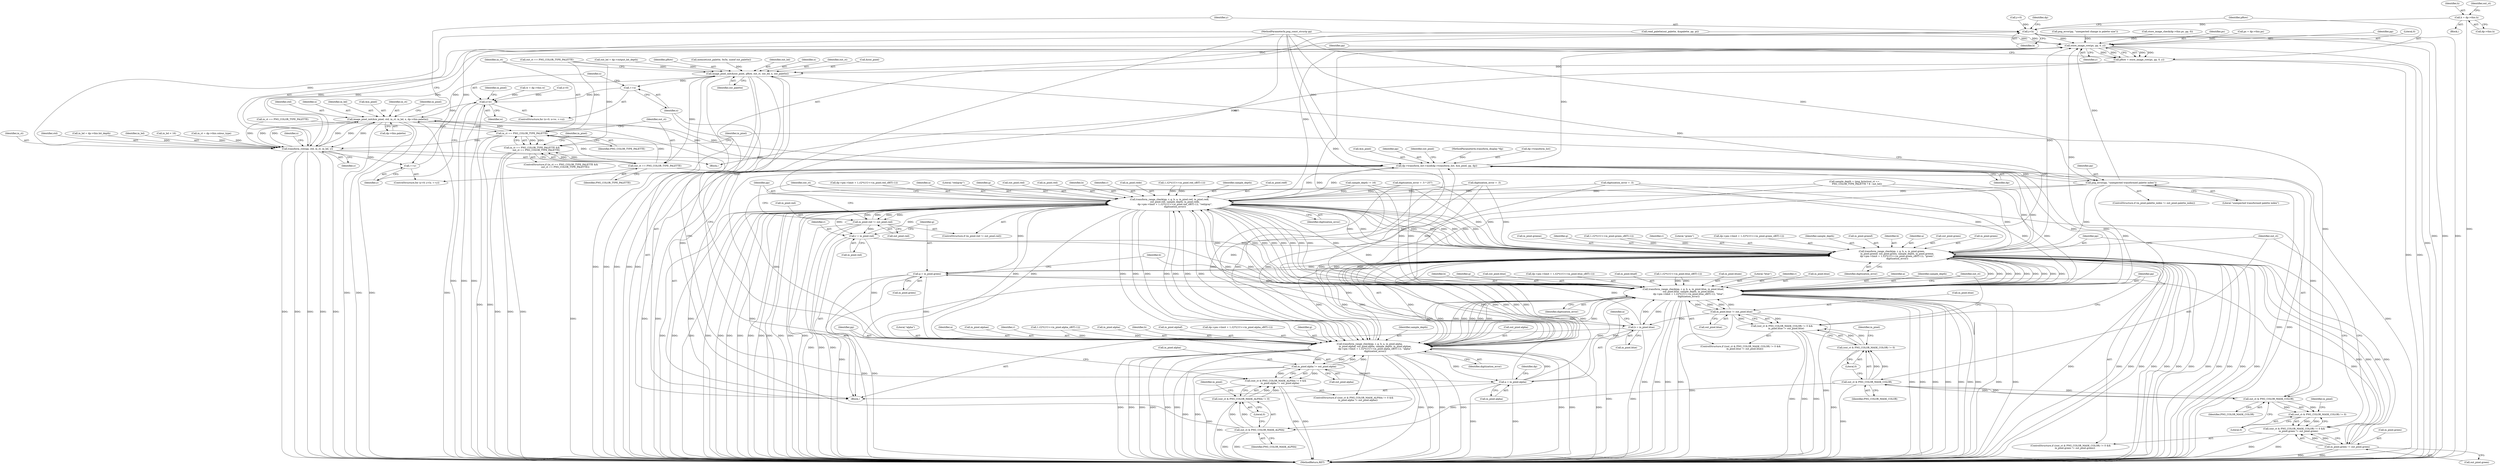 digraph "0_Android_9d4853418ab2f754c2b63e091c29c5529b8b86ca_148@pointer" {
"1000154" [label="(Call,h = dp->this.h)"];
"1000320" [label="(Call,y<h)"];
"1000329" [label="(Call,store_image_row(ps, pp, 0, y))"];
"1000327" [label="(Call,pRow = store_image_row(ps, pp, 0, y))"];
"1000423" [label="(Call,image_pixel_init(&out_pixel, pRow, out_ct, out_bd, x, out_palette))"];
"1000349" [label="(Call,++x)"];
"1000346" [label="(Call,x<w)"];
"1000358" [label="(Call,image_pixel_init(&in_pixel, std, in_ct, in_bd, x, dp->this.palette))"];
"1000336" [label="(Call,transform_row(pp, std, in_ct, in_bd, y))"];
"1000323" [label="(Call,++y)"];
"1000415" [label="(Call,dp->transform_list->mod(dp->transform_list, &in_pixel, pp, dp))"];
"1000448" [label="(Call,png_error(pp, \"unexpected transformed palette index\"))"];
"1000459" [label="(Call,transform_range_check(pp, r, g, b, a, in_pixel.red, in_pixel.redf,\n               out_pixel.red, sample_depth, in_pixel.rede,\n               dp->pm->limit + 1./(2*((1U<<in_pixel.red_sBIT)-1)), \"red/gray\",\n               digitization_error))"];
"1000395" [label="(Call,r = in_pixel.red)"];
"1000511" [label="(Call,transform_range_check(pp, r, g, b, a, in_pixel.green,\n               in_pixel.greenf, out_pixel.green, sample_depth, in_pixel.greene,\n               dp->pm->limit + 1./(2*((1U<<in_pixel.green_sBIT)-1)), \"green\",\n               digitization_error))"];
"1000400" [label="(Call,g = in_pixel.green)"];
"1000563" [label="(Call,transform_range_check(pp, r, g, b, a, in_pixel.blue, in_pixel.bluef,\n               out_pixel.blue, sample_depth, in_pixel.bluee,\n               dp->pm->limit + 1./(2*((1U<<in_pixel.blue_sBIT)-1)), \"blue\",\n               digitization_error))"];
"1000405" [label="(Call,b = in_pixel.blue)"];
"1000615" [label="(Call,transform_range_check(pp, r, g, b, a, in_pixel.alpha,\n               in_pixel.alphaf, out_pixel.alpha, sample_depth, in_pixel.alphae,\n               dp->pm->limit + 1./(2*((1U<<in_pixel.alpha_sBIT)-1)), \"alpha\",\n               digitization_error))"];
"1000410" [label="(Call,a = in_pixel.alpha)"];
"1000608" [label="(Call,in_pixel.alpha != out_pixel.alpha)"];
"1000602" [label="(Call,(out_ct & PNG_COLOR_MASK_ALPHA) != 0 &&\n            in_pixel.alpha != out_pixel.alpha)"];
"1000556" [label="(Call,in_pixel.blue != out_pixel.blue)"];
"1000550" [label="(Call,(out_ct & PNG_COLOR_MASK_COLOR) != 0 &&\n            in_pixel.blue != out_pixel.blue)"];
"1000504" [label="(Call,in_pixel.green != out_pixel.green)"];
"1000498" [label="(Call,(out_ct & PNG_COLOR_MASK_COLOR) != 0 &&\n            in_pixel.green != out_pixel.green)"];
"1000452" [label="(Call,in_pixel.red != out_pixel.red)"];
"1000433" [label="(Call,in_ct == PNG_COLOR_TYPE_PALETTE)"];
"1000432" [label="(Call,in_ct == PNG_COLOR_TYPE_PALETTE &&\n            out_ct == PNG_COLOR_TYPE_PALETTE)"];
"1000436" [label="(Call,out_ct == PNG_COLOR_TYPE_PALETTE)"];
"1000500" [label="(Call,out_ct & PNG_COLOR_MASK_COLOR)"];
"1000499" [label="(Call,(out_ct & PNG_COLOR_MASK_COLOR) != 0)"];
"1000552" [label="(Call,out_ct & PNG_COLOR_MASK_COLOR)"];
"1000551" [label="(Call,(out_ct & PNG_COLOR_MASK_COLOR) != 0)"];
"1000604" [label="(Call,out_ct & PNG_COLOR_MASK_ALPHA)"];
"1000603" [label="(Call,(out_ct & PNG_COLOR_MASK_ALPHA) != 0)"];
"1000449" [label="(Identifier,pp)"];
"1000508" [label="(Call,out_pixel.green)"];
"1000506" [label="(Identifier,in_pixel)"];
"1000350" [label="(Identifier,x)"];
"1000416" [label="(Call,dp->transform_list)"];
"1000454" [label="(Identifier,in_pixel)"];
"1000407" [label="(Call,in_pixel.blue)"];
"1000362" [label="(Identifier,in_ct)"];
"1000603" [label="(Call,(out_ct & PNG_COLOR_MASK_ALPHA) != 0)"];
"1000419" [label="(Call,&in_pixel)"];
"1000120" [label="(Block,)"];
"1000552" [label="(Call,out_ct & PNG_COLOR_MASK_COLOR)"];
"1000431" [label="(ControlStructure,if (in_ct == PNG_COLOR_TYPE_PALETTE &&\n            out_ct == PNG_COLOR_TYPE_PALETTE))"];
"1000427" [label="(Identifier,out_ct)"];
"1000527" [label="(Call,in_pixel.greene)"];
"1000514" [label="(Identifier,g)"];
"1000620" [label="(Identifier,a)"];
"1000372" [label="(Identifier,in_pixel)"];
"1000415" [label="(Call,dp->transform_list->mod(dp->transform_list, &in_pixel, pp, dp))"];
"1000631" [label="(Call,in_pixel.alphae)"];
"1000511" [label="(Call,transform_range_check(pp, r, g, b, a, in_pixel.green,\n               in_pixel.greenf, out_pixel.green, sample_depth, in_pixel.greene,\n               dp->pm->limit + 1./(2*((1U<<in_pixel.green_sBIT)-1)), \"green\",\n               digitization_error))"];
"1000612" [label="(Call,out_pixel.alpha)"];
"1000347" [label="(Identifier,x)"];
"1000567" [label="(Identifier,b)"];
"1000500" [label="(Call,out_ct & PNG_COLOR_MASK_COLOR)"];
"1000361" [label="(Identifier,std)"];
"1000421" [label="(Identifier,pp)"];
"1000279" [label="(Call,in_ct == PNG_COLOR_TYPE_PALETTE)"];
"1000453" [label="(Call,in_pixel.red)"];
"1000336" [label="(Call,transform_row(pp, std, in_ct, in_bd, y))"];
"1000495" [label="(Literal,\"red/gray\")"];
"1000294" [label="(Call,sample_depth != 16)"];
"1000351" [label="(Block,)"];
"1000424" [label="(Call,&out_pixel)"];
"1000343" [label="(Call,x=0)"];
"1000462" [label="(Identifier,g)"];
"1000402" [label="(Call,in_pixel.green)"];
"1000498" [label="(Call,(out_ct & PNG_COLOR_MASK_COLOR) != 0 &&\n            in_pixel.green != out_pixel.green)"];
"1000604" [label="(Call,out_ct & PNG_COLOR_MASK_ALPHA)"];
"1000325" [label="(Block,)"];
"1000556" [label="(Call,in_pixel.blue != out_pixel.blue)"];
"1000122" [label="(Call,ps = dp->this.ps)"];
"1000410" [label="(Call,a = in_pixel.alpha)"];
"1000331" [label="(Identifier,pp)"];
"1000155" [label="(Identifier,h)"];
"1000333" [label="(Identifier,y)"];
"1000536" [label="(Call,1./(2*((1U<<in_pixel.green_sBIT)-1)))"];
"1000617" [label="(Identifier,r)"];
"1000412" [label="(Call,in_pixel.alpha)"];
"1000548" [label="(Identifier,digitization_error)"];
"1000640" [label="(Call,1./(2*((1U<<in_pixel.alpha_sBIT)-1)))"];
"1000662" [label="(MethodReturn,RET)"];
"1000360" [label="(Identifier,in_pixel)"];
"1000364" [label="(Identifier,x)"];
"1000430" [label="(Identifier,out_palette)"];
"1000566" [label="(Identifier,g)"];
"1000471" [label="(Call,out_pixel.red)"];
"1000621" [label="(Call,in_pixel.alpha)"];
"1000555" [label="(Literal,0)"];
"1000465" [label="(Call,in_pixel.red)"];
"1000323" [label="(Call,++y)"];
"1000463" [label="(Identifier,b)"];
"1000560" [label="(Call,out_pixel.blue)"];
"1000340" [label="(Identifier,in_bd)"];
"1000317" [label="(Call,y=0)"];
"1000461" [label="(Identifier,r)"];
"1000575" [label="(Call,out_pixel.blue)"];
"1000582" [label="(Call,dp->pm->limit + 1./(2*((1U<<in_pixel.blue_sBIT)-1)))"];
"1000572" [label="(Call,in_pixel.bluef)"];
"1000619" [label="(Identifier,b)"];
"1000624" [label="(Call,in_pixel.alphaf)"];
"1000156" [label="(Call,dp->this.h)"];
"1000609" [label="(Call,in_pixel.alpha)"];
"1000434" [label="(Identifier,in_ct)"];
"1000553" [label="(Identifier,out_ct)"];
"1000337" [label="(Identifier,pp)"];
"1000332" [label="(Literal,0)"];
"1000423" [label="(Call,image_pixel_init(&out_pixel, pRow, out_ct, out_bd, x, out_palette))"];
"1000550" [label="(Call,(out_ct & PNG_COLOR_MASK_COLOR) != 0 &&\n            in_pixel.blue != out_pixel.blue)"];
"1000513" [label="(Identifier,r)"];
"1000432" [label="(Call,in_ct == PNG_COLOR_TYPE_PALETTE &&\n            out_ct == PNG_COLOR_TYPE_PALETTE)"];
"1000588" [label="(Call,1./(2*((1U<<in_pixel.blue_sBIT)-1)))"];
"1000324" [label="(Identifier,y)"];
"1000168" [label="(Call,out_bd = dp->output_bit_depth)"];
"1000501" [label="(Identifier,out_ct)"];
"1000452" [label="(Call,in_pixel.red != out_pixel.red)"];
"1000579" [label="(Call,in_pixel.bluee)"];
"1000502" [label="(Identifier,PNG_COLOR_MASK_COLOR)"];
"1000557" [label="(Call,in_pixel.blue)"];
"1000460" [label="(Identifier,pp)"];
"1000547" [label="(Literal,\"green\")"];
"1000154" [label="(Call,h = dp->this.h)"];
"1000365" [label="(Call,dp->this.palette)"];
"1000425" [label="(Identifier,out_pixel)"];
"1000475" [label="(Call,in_pixel.rede)"];
"1000263" [label="(Call,png_error(pp, \"unexpected change in palette size\"))"];
"1000406" [label="(Identifier,b)"];
"1000499" [label="(Call,(out_ct & PNG_COLOR_MASK_COLOR) != 0)"];
"1000307" [label="(Call,digitization_error = .5)"];
"1000599" [label="(Literal,\"blue\")"];
"1000342" [label="(ControlStructure,for (x=0; x<w; ++x))"];
"1000401" [label="(Identifier,g)"];
"1000610" [label="(Identifier,in_pixel)"];
"1000657" [label="(Identifier,dp)"];
"1000426" [label="(Identifier,pRow)"];
"1000405" [label="(Call,b = in_pixel.blue)"];
"1000530" [label="(Call,dp->pm->limit + 1./(2*((1U<<in_pixel.green_sBIT)-1)))"];
"1000282" [label="(Call,in_bd < 16)"];
"1000526" [label="(Identifier,sample_depth)"];
"1000484" [label="(Call,1./(2*((1U<<in_pixel.red_sBIT)-1)))"];
"1000607" [label="(Literal,0)"];
"1000130" [label="(Call,in_ct = dp->this.colour_type)"];
"1000497" [label="(ControlStructure,if ((out_ct & PNG_COLOR_MASK_COLOR) != 0 &&\n            in_pixel.green != out_pixel.green))"];
"1000346" [label="(Call,x<w)"];
"1000551" [label="(Call,(out_ct & PNG_COLOR_MASK_COLOR) != 0)"];
"1000474" [label="(Identifier,sample_depth)"];
"1000615" [label="(Call,transform_range_check(pp, r, g, b, a, in_pixel.alpha,\n               in_pixel.alphaf, out_pixel.alpha, sample_depth, in_pixel.alphae,\n               dp->pm->limit + 1./(2*((1U<<in_pixel.alpha_sBIT)-1)), \"alpha\",\n               digitization_error))"];
"1000554" [label="(Identifier,PNG_COLOR_MASK_COLOR)"];
"1000411" [label="(Identifier,a)"];
"1000468" [label="(Call,in_pixel.redf)"];
"1000564" [label="(Identifier,pp)"];
"1000436" [label="(Call,out_ct == PNG_COLOR_TYPE_PALETTE)"];
"1000433" [label="(Call,in_ct == PNG_COLOR_TYPE_PALETTE)"];
"1000602" [label="(Call,(out_ct & PNG_COLOR_MASK_ALPHA) != 0 &&\n            in_pixel.alpha != out_pixel.alpha)"];
"1000438" [label="(Identifier,PNG_COLOR_TYPE_PALETTE)"];
"1000229" [label="(Call,store_image_check(dp->this.ps, pp, 0))"];
"1000349" [label="(Call,++x)"];
"1000344" [label="(Identifier,x)"];
"1000328" [label="(Identifier,pRow)"];
"1000400" [label="(Call,g = in_pixel.green)"];
"1000339" [label="(Identifier,in_ct)"];
"1000451" [label="(ControlStructure,if (in_pixel.red != out_pixel.red))"];
"1000238" [label="(Call,out_ct == PNG_COLOR_TYPE_PALETTE)"];
"1000272" [label="(Call,memset(out_palette, 0x5e, sizeof out_palette))"];
"1000600" [label="(Identifier,digitization_error)"];
"1000634" [label="(Call,dp->pm->limit + 1./(2*((1U<<in_pixel.alpha_sBIT)-1)))"];
"1000163" [label="(Identifier,out_ct)"];
"1000520" [label="(Call,in_pixel.greenf)"];
"1000330" [label="(Identifier,ps)"];
"1000456" [label="(Call,out_pixel.red)"];
"1000327" [label="(Call,pRow = store_image_row(ps, pp, 0, y))"];
"1000338" [label="(Identifier,std)"];
"1000341" [label="(Identifier,y)"];
"1000395" [label="(Call,r = in_pixel.red)"];
"1000605" [label="(Identifier,out_ct)"];
"1000322" [label="(Identifier,h)"];
"1000565" [label="(Identifier,r)"];
"1000117" [label="(MethodParameterIn,transform_display *dp)"];
"1000321" [label="(Identifier,y)"];
"1000249" [label="(Call,read_palette(out_palette, &npalette, pp, pi))"];
"1000601" [label="(ControlStructure,if ((out_ct & PNG_COLOR_MASK_ALPHA) != 0 &&\n            in_pixel.alpha != out_pixel.alpha))"];
"1000515" [label="(Identifier,b)"];
"1000618" [label="(Identifier,g)"];
"1000630" [label="(Identifier,sample_depth)"];
"1000118" [label="(MethodParameterIn,png_const_structp pp)"];
"1000450" [label="(Literal,\"unexpected transformed palette index\")"];
"1000266" [label="(Call,digitization_error = .5)"];
"1000512" [label="(Identifier,pp)"];
"1000516" [label="(Identifier,a)"];
"1000627" [label="(Call,out_pixel.alpha)"];
"1000437" [label="(Identifier,out_ct)"];
"1000652" [label="(Identifier,digitization_error)"];
"1000503" [label="(Literal,0)"];
"1000558" [label="(Identifier,in_pixel)"];
"1000523" [label="(Call,out_pixel.green)"];
"1000549" [label="(ControlStructure,if ((out_ct & PNG_COLOR_MASK_COLOR) != 0 &&\n            in_pixel.blue != out_pixel.blue))"];
"1000616" [label="(Identifier,pp)"];
"1000606" [label="(Identifier,PNG_COLOR_MASK_ALPHA)"];
"1000478" [label="(Call,dp->pm->limit + 1./(2*((1U<<in_pixel.red_sBIT)-1)))"];
"1000569" [label="(Call,in_pixel.blue)"];
"1000428" [label="(Identifier,out_bd)"];
"1000517" [label="(Call,in_pixel.green)"];
"1000440" [label="(ControlStructure,if (in_pixel.palette_index != out_pixel.palette_index))"];
"1000568" [label="(Identifier,a)"];
"1000417" [label="(Identifier,dp)"];
"1000174" [label="(Call,sample_depth = (png_byte)(out_ct ==\n       PNG_COLOR_TYPE_PALETTE ? 8 : out_bd))"];
"1000651" [label="(Literal,\"alpha\")"];
"1000504" [label="(Call,in_pixel.green != out_pixel.green)"];
"1000311" [label="(Call,digitization_error = .5 * 257)"];
"1000363" [label="(Identifier,in_bd)"];
"1000608" [label="(Call,in_pixel.alpha != out_pixel.alpha)"];
"1000448" [label="(Call,png_error(pp, \"unexpected transformed palette index\"))"];
"1000578" [label="(Identifier,sample_depth)"];
"1000496" [label="(Identifier,digitization_error)"];
"1000464" [label="(Identifier,a)"];
"1000397" [label="(Call,in_pixel.red)"];
"1000138" [label="(Call,in_bd = dp->this.bit_depth)"];
"1000435" [label="(Identifier,PNG_COLOR_TYPE_PALETTE)"];
"1000429" [label="(Identifier,x)"];
"1000396" [label="(Identifier,r)"];
"1000563" [label="(Call,transform_range_check(pp, r, g, b, a, in_pixel.blue, in_pixel.bluef,\n               out_pixel.blue, sample_depth, in_pixel.bluee,\n               dp->pm->limit + 1./(2*((1U<<in_pixel.blue_sBIT)-1)), \"blue\",\n               digitization_error))"];
"1000505" [label="(Call,in_pixel.green)"];
"1000348" [label="(Identifier,w)"];
"1000443" [label="(Identifier,in_pixel)"];
"1000329" [label="(Call,store_image_row(ps, pp, 0, y))"];
"1000146" [label="(Call,w = dp->this.w)"];
"1000320" [label="(Call,y<h)"];
"1000422" [label="(Identifier,dp)"];
"1000358" [label="(Call,image_pixel_init(&in_pixel, std, in_ct, in_bd, x, dp->this.palette))"];
"1000316" [label="(ControlStructure,for (y=0; y<h; ++y))"];
"1000359" [label="(Call,&in_pixel)"];
"1000459" [label="(Call,transform_range_check(pp, r, g, b, a, in_pixel.red, in_pixel.redf,\n               out_pixel.red, sample_depth, in_pixel.rede,\n               dp->pm->limit + 1./(2*((1U<<in_pixel.red_sBIT)-1)), \"red/gray\",\n               digitization_error))"];
"1000154" -> "1000120"  [label="AST: "];
"1000154" -> "1000156"  [label="CFG: "];
"1000155" -> "1000154"  [label="AST: "];
"1000156" -> "1000154"  [label="AST: "];
"1000163" -> "1000154"  [label="CFG: "];
"1000154" -> "1000662"  [label="DDG: "];
"1000154" -> "1000320"  [label="DDG: "];
"1000320" -> "1000316"  [label="AST: "];
"1000320" -> "1000322"  [label="CFG: "];
"1000321" -> "1000320"  [label="AST: "];
"1000322" -> "1000320"  [label="AST: "];
"1000328" -> "1000320"  [label="CFG: "];
"1000657" -> "1000320"  [label="CFG: "];
"1000320" -> "1000662"  [label="DDG: "];
"1000320" -> "1000662"  [label="DDG: "];
"1000320" -> "1000662"  [label="DDG: "];
"1000317" -> "1000320"  [label="DDG: "];
"1000323" -> "1000320"  [label="DDG: "];
"1000320" -> "1000329"  [label="DDG: "];
"1000329" -> "1000327"  [label="AST: "];
"1000329" -> "1000333"  [label="CFG: "];
"1000330" -> "1000329"  [label="AST: "];
"1000331" -> "1000329"  [label="AST: "];
"1000332" -> "1000329"  [label="AST: "];
"1000333" -> "1000329"  [label="AST: "];
"1000327" -> "1000329"  [label="CFG: "];
"1000329" -> "1000662"  [label="DDG: "];
"1000329" -> "1000327"  [label="DDG: "];
"1000329" -> "1000327"  [label="DDG: "];
"1000329" -> "1000327"  [label="DDG: "];
"1000329" -> "1000327"  [label="DDG: "];
"1000122" -> "1000329"  [label="DDG: "];
"1000459" -> "1000329"  [label="DDG: "];
"1000615" -> "1000329"  [label="DDG: "];
"1000263" -> "1000329"  [label="DDG: "];
"1000448" -> "1000329"  [label="DDG: "];
"1000563" -> "1000329"  [label="DDG: "];
"1000336" -> "1000329"  [label="DDG: "];
"1000249" -> "1000329"  [label="DDG: "];
"1000229" -> "1000329"  [label="DDG: "];
"1000415" -> "1000329"  [label="DDG: "];
"1000511" -> "1000329"  [label="DDG: "];
"1000118" -> "1000329"  [label="DDG: "];
"1000329" -> "1000336"  [label="DDG: "];
"1000329" -> "1000336"  [label="DDG: "];
"1000327" -> "1000325"  [label="AST: "];
"1000328" -> "1000327"  [label="AST: "];
"1000337" -> "1000327"  [label="CFG: "];
"1000327" -> "1000662"  [label="DDG: "];
"1000327" -> "1000662"  [label="DDG: "];
"1000327" -> "1000423"  [label="DDG: "];
"1000423" -> "1000351"  [label="AST: "];
"1000423" -> "1000430"  [label="CFG: "];
"1000424" -> "1000423"  [label="AST: "];
"1000426" -> "1000423"  [label="AST: "];
"1000427" -> "1000423"  [label="AST: "];
"1000428" -> "1000423"  [label="AST: "];
"1000429" -> "1000423"  [label="AST: "];
"1000430" -> "1000423"  [label="AST: "];
"1000434" -> "1000423"  [label="CFG: "];
"1000423" -> "1000662"  [label="DDG: "];
"1000423" -> "1000662"  [label="DDG: "];
"1000423" -> "1000662"  [label="DDG: "];
"1000423" -> "1000662"  [label="DDG: "];
"1000423" -> "1000662"  [label="DDG: "];
"1000423" -> "1000349"  [label="DDG: "];
"1000238" -> "1000423"  [label="DDG: "];
"1000604" -> "1000423"  [label="DDG: "];
"1000168" -> "1000423"  [label="DDG: "];
"1000358" -> "1000423"  [label="DDG: "];
"1000272" -> "1000423"  [label="DDG: "];
"1000249" -> "1000423"  [label="DDG: "];
"1000423" -> "1000436"  [label="DDG: "];
"1000423" -> "1000500"  [label="DDG: "];
"1000349" -> "1000342"  [label="AST: "];
"1000349" -> "1000350"  [label="CFG: "];
"1000350" -> "1000349"  [label="AST: "];
"1000347" -> "1000349"  [label="CFG: "];
"1000349" -> "1000346"  [label="DDG: "];
"1000346" -> "1000342"  [label="AST: "];
"1000346" -> "1000348"  [label="CFG: "];
"1000347" -> "1000346"  [label="AST: "];
"1000348" -> "1000346"  [label="AST: "];
"1000360" -> "1000346"  [label="CFG: "];
"1000324" -> "1000346"  [label="CFG: "];
"1000346" -> "1000662"  [label="DDG: "];
"1000346" -> "1000662"  [label="DDG: "];
"1000346" -> "1000662"  [label="DDG: "];
"1000343" -> "1000346"  [label="DDG: "];
"1000146" -> "1000346"  [label="DDG: "];
"1000346" -> "1000358"  [label="DDG: "];
"1000358" -> "1000351"  [label="AST: "];
"1000358" -> "1000365"  [label="CFG: "];
"1000359" -> "1000358"  [label="AST: "];
"1000361" -> "1000358"  [label="AST: "];
"1000362" -> "1000358"  [label="AST: "];
"1000363" -> "1000358"  [label="AST: "];
"1000364" -> "1000358"  [label="AST: "];
"1000365" -> "1000358"  [label="AST: "];
"1000372" -> "1000358"  [label="CFG: "];
"1000358" -> "1000662"  [label="DDG: "];
"1000358" -> "1000662"  [label="DDG: "];
"1000358" -> "1000662"  [label="DDG: "];
"1000358" -> "1000662"  [label="DDG: "];
"1000358" -> "1000336"  [label="DDG: "];
"1000358" -> "1000336"  [label="DDG: "];
"1000415" -> "1000358"  [label="DDG: "];
"1000336" -> "1000358"  [label="DDG: "];
"1000336" -> "1000358"  [label="DDG: "];
"1000336" -> "1000358"  [label="DDG: "];
"1000433" -> "1000358"  [label="DDG: "];
"1000358" -> "1000415"  [label="DDG: "];
"1000358" -> "1000433"  [label="DDG: "];
"1000336" -> "1000325"  [label="AST: "];
"1000336" -> "1000341"  [label="CFG: "];
"1000337" -> "1000336"  [label="AST: "];
"1000338" -> "1000336"  [label="AST: "];
"1000339" -> "1000336"  [label="AST: "];
"1000340" -> "1000336"  [label="AST: "];
"1000341" -> "1000336"  [label="AST: "];
"1000344" -> "1000336"  [label="CFG: "];
"1000336" -> "1000662"  [label="DDG: "];
"1000336" -> "1000662"  [label="DDG: "];
"1000336" -> "1000662"  [label="DDG: "];
"1000336" -> "1000662"  [label="DDG: "];
"1000336" -> "1000662"  [label="DDG: "];
"1000336" -> "1000323"  [label="DDG: "];
"1000118" -> "1000336"  [label="DDG: "];
"1000279" -> "1000336"  [label="DDG: "];
"1000433" -> "1000336"  [label="DDG: "];
"1000130" -> "1000336"  [label="DDG: "];
"1000138" -> "1000336"  [label="DDG: "];
"1000282" -> "1000336"  [label="DDG: "];
"1000336" -> "1000415"  [label="DDG: "];
"1000323" -> "1000316"  [label="AST: "];
"1000323" -> "1000324"  [label="CFG: "];
"1000324" -> "1000323"  [label="AST: "];
"1000321" -> "1000323"  [label="CFG: "];
"1000415" -> "1000351"  [label="AST: "];
"1000415" -> "1000422"  [label="CFG: "];
"1000416" -> "1000415"  [label="AST: "];
"1000419" -> "1000415"  [label="AST: "];
"1000421" -> "1000415"  [label="AST: "];
"1000422" -> "1000415"  [label="AST: "];
"1000425" -> "1000415"  [label="CFG: "];
"1000415" -> "1000662"  [label="DDG: "];
"1000415" -> "1000662"  [label="DDG: "];
"1000415" -> "1000662"  [label="DDG: "];
"1000415" -> "1000662"  [label="DDG: "];
"1000415" -> "1000662"  [label="DDG: "];
"1000459" -> "1000415"  [label="DDG: "];
"1000615" -> "1000415"  [label="DDG: "];
"1000448" -> "1000415"  [label="DDG: "];
"1000563" -> "1000415"  [label="DDG: "];
"1000511" -> "1000415"  [label="DDG: "];
"1000118" -> "1000415"  [label="DDG: "];
"1000117" -> "1000415"  [label="DDG: "];
"1000415" -> "1000448"  [label="DDG: "];
"1000415" -> "1000459"  [label="DDG: "];
"1000415" -> "1000511"  [label="DDG: "];
"1000415" -> "1000563"  [label="DDG: "];
"1000415" -> "1000615"  [label="DDG: "];
"1000448" -> "1000440"  [label="AST: "];
"1000448" -> "1000450"  [label="CFG: "];
"1000449" -> "1000448"  [label="AST: "];
"1000450" -> "1000448"  [label="AST: "];
"1000454" -> "1000448"  [label="CFG: "];
"1000448" -> "1000662"  [label="DDG: "];
"1000448" -> "1000662"  [label="DDG: "];
"1000118" -> "1000448"  [label="DDG: "];
"1000448" -> "1000459"  [label="DDG: "];
"1000448" -> "1000511"  [label="DDG: "];
"1000448" -> "1000563"  [label="DDG: "];
"1000448" -> "1000615"  [label="DDG: "];
"1000459" -> "1000451"  [label="AST: "];
"1000459" -> "1000496"  [label="CFG: "];
"1000460" -> "1000459"  [label="AST: "];
"1000461" -> "1000459"  [label="AST: "];
"1000462" -> "1000459"  [label="AST: "];
"1000463" -> "1000459"  [label="AST: "];
"1000464" -> "1000459"  [label="AST: "];
"1000465" -> "1000459"  [label="AST: "];
"1000468" -> "1000459"  [label="AST: "];
"1000471" -> "1000459"  [label="AST: "];
"1000474" -> "1000459"  [label="AST: "];
"1000475" -> "1000459"  [label="AST: "];
"1000478" -> "1000459"  [label="AST: "];
"1000495" -> "1000459"  [label="AST: "];
"1000496" -> "1000459"  [label="AST: "];
"1000501" -> "1000459"  [label="CFG: "];
"1000459" -> "1000662"  [label="DDG: "];
"1000459" -> "1000662"  [label="DDG: "];
"1000459" -> "1000662"  [label="DDG: "];
"1000459" -> "1000662"  [label="DDG: "];
"1000459" -> "1000662"  [label="DDG: "];
"1000459" -> "1000662"  [label="DDG: "];
"1000459" -> "1000662"  [label="DDG: "];
"1000459" -> "1000662"  [label="DDG: "];
"1000459" -> "1000662"  [label="DDG: "];
"1000459" -> "1000662"  [label="DDG: "];
"1000459" -> "1000662"  [label="DDG: "];
"1000459" -> "1000662"  [label="DDG: "];
"1000459" -> "1000662"  [label="DDG: "];
"1000459" -> "1000395"  [label="DDG: "];
"1000459" -> "1000452"  [label="DDG: "];
"1000459" -> "1000452"  [label="DDG: "];
"1000118" -> "1000459"  [label="DDG: "];
"1000395" -> "1000459"  [label="DDG: "];
"1000400" -> "1000459"  [label="DDG: "];
"1000405" -> "1000459"  [label="DDG: "];
"1000410" -> "1000459"  [label="DDG: "];
"1000452" -> "1000459"  [label="DDG: "];
"1000452" -> "1000459"  [label="DDG: "];
"1000615" -> "1000459"  [label="DDG: "];
"1000615" -> "1000459"  [label="DDG: "];
"1000563" -> "1000459"  [label="DDG: "];
"1000563" -> "1000459"  [label="DDG: "];
"1000511" -> "1000459"  [label="DDG: "];
"1000511" -> "1000459"  [label="DDG: "];
"1000294" -> "1000459"  [label="DDG: "];
"1000174" -> "1000459"  [label="DDG: "];
"1000484" -> "1000459"  [label="DDG: "];
"1000484" -> "1000459"  [label="DDG: "];
"1000311" -> "1000459"  [label="DDG: "];
"1000266" -> "1000459"  [label="DDG: "];
"1000307" -> "1000459"  [label="DDG: "];
"1000459" -> "1000511"  [label="DDG: "];
"1000459" -> "1000511"  [label="DDG: "];
"1000459" -> "1000511"  [label="DDG: "];
"1000459" -> "1000511"  [label="DDG: "];
"1000459" -> "1000511"  [label="DDG: "];
"1000459" -> "1000511"  [label="DDG: "];
"1000459" -> "1000511"  [label="DDG: "];
"1000459" -> "1000563"  [label="DDG: "];
"1000459" -> "1000563"  [label="DDG: "];
"1000459" -> "1000563"  [label="DDG: "];
"1000459" -> "1000563"  [label="DDG: "];
"1000459" -> "1000563"  [label="DDG: "];
"1000459" -> "1000563"  [label="DDG: "];
"1000459" -> "1000563"  [label="DDG: "];
"1000459" -> "1000615"  [label="DDG: "];
"1000459" -> "1000615"  [label="DDG: "];
"1000459" -> "1000615"  [label="DDG: "];
"1000459" -> "1000615"  [label="DDG: "];
"1000459" -> "1000615"  [label="DDG: "];
"1000459" -> "1000615"  [label="DDG: "];
"1000459" -> "1000615"  [label="DDG: "];
"1000395" -> "1000351"  [label="AST: "];
"1000395" -> "1000397"  [label="CFG: "];
"1000396" -> "1000395"  [label="AST: "];
"1000397" -> "1000395"  [label="AST: "];
"1000401" -> "1000395"  [label="CFG: "];
"1000395" -> "1000662"  [label="DDG: "];
"1000452" -> "1000395"  [label="DDG: "];
"1000395" -> "1000511"  [label="DDG: "];
"1000395" -> "1000563"  [label="DDG: "];
"1000395" -> "1000615"  [label="DDG: "];
"1000511" -> "1000497"  [label="AST: "];
"1000511" -> "1000548"  [label="CFG: "];
"1000512" -> "1000511"  [label="AST: "];
"1000513" -> "1000511"  [label="AST: "];
"1000514" -> "1000511"  [label="AST: "];
"1000515" -> "1000511"  [label="AST: "];
"1000516" -> "1000511"  [label="AST: "];
"1000517" -> "1000511"  [label="AST: "];
"1000520" -> "1000511"  [label="AST: "];
"1000523" -> "1000511"  [label="AST: "];
"1000526" -> "1000511"  [label="AST: "];
"1000527" -> "1000511"  [label="AST: "];
"1000530" -> "1000511"  [label="AST: "];
"1000547" -> "1000511"  [label="AST: "];
"1000548" -> "1000511"  [label="AST: "];
"1000553" -> "1000511"  [label="CFG: "];
"1000511" -> "1000662"  [label="DDG: "];
"1000511" -> "1000662"  [label="DDG: "];
"1000511" -> "1000662"  [label="DDG: "];
"1000511" -> "1000662"  [label="DDG: "];
"1000511" -> "1000662"  [label="DDG: "];
"1000511" -> "1000662"  [label="DDG: "];
"1000511" -> "1000662"  [label="DDG: "];
"1000511" -> "1000662"  [label="DDG: "];
"1000511" -> "1000662"  [label="DDG: "];
"1000511" -> "1000662"  [label="DDG: "];
"1000511" -> "1000662"  [label="DDG: "];
"1000511" -> "1000662"  [label="DDG: "];
"1000511" -> "1000662"  [label="DDG: "];
"1000511" -> "1000400"  [label="DDG: "];
"1000511" -> "1000504"  [label="DDG: "];
"1000511" -> "1000504"  [label="DDG: "];
"1000118" -> "1000511"  [label="DDG: "];
"1000400" -> "1000511"  [label="DDG: "];
"1000405" -> "1000511"  [label="DDG: "];
"1000410" -> "1000511"  [label="DDG: "];
"1000504" -> "1000511"  [label="DDG: "];
"1000504" -> "1000511"  [label="DDG: "];
"1000615" -> "1000511"  [label="DDG: "];
"1000615" -> "1000511"  [label="DDG: "];
"1000563" -> "1000511"  [label="DDG: "];
"1000563" -> "1000511"  [label="DDG: "];
"1000294" -> "1000511"  [label="DDG: "];
"1000174" -> "1000511"  [label="DDG: "];
"1000536" -> "1000511"  [label="DDG: "];
"1000536" -> "1000511"  [label="DDG: "];
"1000311" -> "1000511"  [label="DDG: "];
"1000266" -> "1000511"  [label="DDG: "];
"1000307" -> "1000511"  [label="DDG: "];
"1000511" -> "1000563"  [label="DDG: "];
"1000511" -> "1000563"  [label="DDG: "];
"1000511" -> "1000563"  [label="DDG: "];
"1000511" -> "1000563"  [label="DDG: "];
"1000511" -> "1000563"  [label="DDG: "];
"1000511" -> "1000563"  [label="DDG: "];
"1000511" -> "1000563"  [label="DDG: "];
"1000511" -> "1000615"  [label="DDG: "];
"1000511" -> "1000615"  [label="DDG: "];
"1000511" -> "1000615"  [label="DDG: "];
"1000511" -> "1000615"  [label="DDG: "];
"1000511" -> "1000615"  [label="DDG: "];
"1000511" -> "1000615"  [label="DDG: "];
"1000511" -> "1000615"  [label="DDG: "];
"1000400" -> "1000351"  [label="AST: "];
"1000400" -> "1000402"  [label="CFG: "];
"1000401" -> "1000400"  [label="AST: "];
"1000402" -> "1000400"  [label="AST: "];
"1000406" -> "1000400"  [label="CFG: "];
"1000400" -> "1000662"  [label="DDG: "];
"1000400" -> "1000662"  [label="DDG: "];
"1000504" -> "1000400"  [label="DDG: "];
"1000400" -> "1000563"  [label="DDG: "];
"1000400" -> "1000615"  [label="DDG: "];
"1000563" -> "1000549"  [label="AST: "];
"1000563" -> "1000600"  [label="CFG: "];
"1000564" -> "1000563"  [label="AST: "];
"1000565" -> "1000563"  [label="AST: "];
"1000566" -> "1000563"  [label="AST: "];
"1000567" -> "1000563"  [label="AST: "];
"1000568" -> "1000563"  [label="AST: "];
"1000569" -> "1000563"  [label="AST: "];
"1000572" -> "1000563"  [label="AST: "];
"1000575" -> "1000563"  [label="AST: "];
"1000578" -> "1000563"  [label="AST: "];
"1000579" -> "1000563"  [label="AST: "];
"1000582" -> "1000563"  [label="AST: "];
"1000599" -> "1000563"  [label="AST: "];
"1000600" -> "1000563"  [label="AST: "];
"1000605" -> "1000563"  [label="CFG: "];
"1000563" -> "1000662"  [label="DDG: "];
"1000563" -> "1000662"  [label="DDG: "];
"1000563" -> "1000662"  [label="DDG: "];
"1000563" -> "1000662"  [label="DDG: "];
"1000563" -> "1000662"  [label="DDG: "];
"1000563" -> "1000662"  [label="DDG: "];
"1000563" -> "1000662"  [label="DDG: "];
"1000563" -> "1000662"  [label="DDG: "];
"1000563" -> "1000662"  [label="DDG: "];
"1000563" -> "1000662"  [label="DDG: "];
"1000563" -> "1000662"  [label="DDG: "];
"1000563" -> "1000662"  [label="DDG: "];
"1000563" -> "1000662"  [label="DDG: "];
"1000563" -> "1000405"  [label="DDG: "];
"1000563" -> "1000556"  [label="DDG: "];
"1000563" -> "1000556"  [label="DDG: "];
"1000118" -> "1000563"  [label="DDG: "];
"1000405" -> "1000563"  [label="DDG: "];
"1000410" -> "1000563"  [label="DDG: "];
"1000556" -> "1000563"  [label="DDG: "];
"1000556" -> "1000563"  [label="DDG: "];
"1000615" -> "1000563"  [label="DDG: "];
"1000615" -> "1000563"  [label="DDG: "];
"1000294" -> "1000563"  [label="DDG: "];
"1000174" -> "1000563"  [label="DDG: "];
"1000588" -> "1000563"  [label="DDG: "];
"1000588" -> "1000563"  [label="DDG: "];
"1000311" -> "1000563"  [label="DDG: "];
"1000266" -> "1000563"  [label="DDG: "];
"1000307" -> "1000563"  [label="DDG: "];
"1000563" -> "1000615"  [label="DDG: "];
"1000563" -> "1000615"  [label="DDG: "];
"1000563" -> "1000615"  [label="DDG: "];
"1000563" -> "1000615"  [label="DDG: "];
"1000563" -> "1000615"  [label="DDG: "];
"1000563" -> "1000615"  [label="DDG: "];
"1000563" -> "1000615"  [label="DDG: "];
"1000405" -> "1000351"  [label="AST: "];
"1000405" -> "1000407"  [label="CFG: "];
"1000406" -> "1000405"  [label="AST: "];
"1000407" -> "1000405"  [label="AST: "];
"1000411" -> "1000405"  [label="CFG: "];
"1000405" -> "1000662"  [label="DDG: "];
"1000405" -> "1000662"  [label="DDG: "];
"1000556" -> "1000405"  [label="DDG: "];
"1000405" -> "1000615"  [label="DDG: "];
"1000615" -> "1000601"  [label="AST: "];
"1000615" -> "1000652"  [label="CFG: "];
"1000616" -> "1000615"  [label="AST: "];
"1000617" -> "1000615"  [label="AST: "];
"1000618" -> "1000615"  [label="AST: "];
"1000619" -> "1000615"  [label="AST: "];
"1000620" -> "1000615"  [label="AST: "];
"1000621" -> "1000615"  [label="AST: "];
"1000624" -> "1000615"  [label="AST: "];
"1000627" -> "1000615"  [label="AST: "];
"1000630" -> "1000615"  [label="AST: "];
"1000631" -> "1000615"  [label="AST: "];
"1000634" -> "1000615"  [label="AST: "];
"1000651" -> "1000615"  [label="AST: "];
"1000652" -> "1000615"  [label="AST: "];
"1000350" -> "1000615"  [label="CFG: "];
"1000615" -> "1000662"  [label="DDG: "];
"1000615" -> "1000662"  [label="DDG: "];
"1000615" -> "1000662"  [label="DDG: "];
"1000615" -> "1000662"  [label="DDG: "];
"1000615" -> "1000662"  [label="DDG: "];
"1000615" -> "1000662"  [label="DDG: "];
"1000615" -> "1000662"  [label="DDG: "];
"1000615" -> "1000662"  [label="DDG: "];
"1000615" -> "1000662"  [label="DDG: "];
"1000615" -> "1000662"  [label="DDG: "];
"1000615" -> "1000662"  [label="DDG: "];
"1000615" -> "1000662"  [label="DDG: "];
"1000615" -> "1000662"  [label="DDG: "];
"1000615" -> "1000410"  [label="DDG: "];
"1000615" -> "1000608"  [label="DDG: "];
"1000615" -> "1000608"  [label="DDG: "];
"1000118" -> "1000615"  [label="DDG: "];
"1000410" -> "1000615"  [label="DDG: "];
"1000608" -> "1000615"  [label="DDG: "];
"1000608" -> "1000615"  [label="DDG: "];
"1000294" -> "1000615"  [label="DDG: "];
"1000174" -> "1000615"  [label="DDG: "];
"1000640" -> "1000615"  [label="DDG: "];
"1000640" -> "1000615"  [label="DDG: "];
"1000311" -> "1000615"  [label="DDG: "];
"1000266" -> "1000615"  [label="DDG: "];
"1000307" -> "1000615"  [label="DDG: "];
"1000410" -> "1000351"  [label="AST: "];
"1000410" -> "1000412"  [label="CFG: "];
"1000411" -> "1000410"  [label="AST: "];
"1000412" -> "1000410"  [label="AST: "];
"1000417" -> "1000410"  [label="CFG: "];
"1000410" -> "1000662"  [label="DDG: "];
"1000410" -> "1000662"  [label="DDG: "];
"1000608" -> "1000410"  [label="DDG: "];
"1000608" -> "1000602"  [label="AST: "];
"1000608" -> "1000612"  [label="CFG: "];
"1000609" -> "1000608"  [label="AST: "];
"1000612" -> "1000608"  [label="AST: "];
"1000602" -> "1000608"  [label="CFG: "];
"1000608" -> "1000662"  [label="DDG: "];
"1000608" -> "1000662"  [label="DDG: "];
"1000608" -> "1000602"  [label="DDG: "];
"1000608" -> "1000602"  [label="DDG: "];
"1000602" -> "1000601"  [label="AST: "];
"1000602" -> "1000603"  [label="CFG: "];
"1000603" -> "1000602"  [label="AST: "];
"1000616" -> "1000602"  [label="CFG: "];
"1000350" -> "1000602"  [label="CFG: "];
"1000602" -> "1000662"  [label="DDG: "];
"1000602" -> "1000662"  [label="DDG: "];
"1000602" -> "1000662"  [label="DDG: "];
"1000603" -> "1000602"  [label="DDG: "];
"1000603" -> "1000602"  [label="DDG: "];
"1000556" -> "1000550"  [label="AST: "];
"1000556" -> "1000560"  [label="CFG: "];
"1000557" -> "1000556"  [label="AST: "];
"1000560" -> "1000556"  [label="AST: "];
"1000550" -> "1000556"  [label="CFG: "];
"1000556" -> "1000662"  [label="DDG: "];
"1000556" -> "1000662"  [label="DDG: "];
"1000556" -> "1000550"  [label="DDG: "];
"1000556" -> "1000550"  [label="DDG: "];
"1000550" -> "1000549"  [label="AST: "];
"1000550" -> "1000551"  [label="CFG: "];
"1000551" -> "1000550"  [label="AST: "];
"1000564" -> "1000550"  [label="CFG: "];
"1000605" -> "1000550"  [label="CFG: "];
"1000550" -> "1000662"  [label="DDG: "];
"1000550" -> "1000662"  [label="DDG: "];
"1000550" -> "1000662"  [label="DDG: "];
"1000551" -> "1000550"  [label="DDG: "];
"1000551" -> "1000550"  [label="DDG: "];
"1000504" -> "1000498"  [label="AST: "];
"1000504" -> "1000508"  [label="CFG: "];
"1000505" -> "1000504"  [label="AST: "];
"1000508" -> "1000504"  [label="AST: "];
"1000498" -> "1000504"  [label="CFG: "];
"1000504" -> "1000662"  [label="DDG: "];
"1000504" -> "1000662"  [label="DDG: "];
"1000504" -> "1000498"  [label="DDG: "];
"1000504" -> "1000498"  [label="DDG: "];
"1000498" -> "1000497"  [label="AST: "];
"1000498" -> "1000499"  [label="CFG: "];
"1000499" -> "1000498"  [label="AST: "];
"1000512" -> "1000498"  [label="CFG: "];
"1000553" -> "1000498"  [label="CFG: "];
"1000498" -> "1000662"  [label="DDG: "];
"1000498" -> "1000662"  [label="DDG: "];
"1000499" -> "1000498"  [label="DDG: "];
"1000499" -> "1000498"  [label="DDG: "];
"1000452" -> "1000451"  [label="AST: "];
"1000452" -> "1000456"  [label="CFG: "];
"1000453" -> "1000452"  [label="AST: "];
"1000456" -> "1000452"  [label="AST: "];
"1000460" -> "1000452"  [label="CFG: "];
"1000501" -> "1000452"  [label="CFG: "];
"1000452" -> "1000662"  [label="DDG: "];
"1000452" -> "1000662"  [label="DDG: "];
"1000452" -> "1000662"  [label="DDG: "];
"1000433" -> "1000432"  [label="AST: "];
"1000433" -> "1000435"  [label="CFG: "];
"1000434" -> "1000433"  [label="AST: "];
"1000435" -> "1000433"  [label="AST: "];
"1000437" -> "1000433"  [label="CFG: "];
"1000432" -> "1000433"  [label="CFG: "];
"1000433" -> "1000662"  [label="DDG: "];
"1000433" -> "1000662"  [label="DDG: "];
"1000433" -> "1000432"  [label="DDG: "];
"1000433" -> "1000432"  [label="DDG: "];
"1000238" -> "1000433"  [label="DDG: "];
"1000436" -> "1000433"  [label="DDG: "];
"1000279" -> "1000433"  [label="DDG: "];
"1000433" -> "1000436"  [label="DDG: "];
"1000432" -> "1000431"  [label="AST: "];
"1000432" -> "1000436"  [label="CFG: "];
"1000436" -> "1000432"  [label="AST: "];
"1000443" -> "1000432"  [label="CFG: "];
"1000454" -> "1000432"  [label="CFG: "];
"1000432" -> "1000662"  [label="DDG: "];
"1000432" -> "1000662"  [label="DDG: "];
"1000432" -> "1000662"  [label="DDG: "];
"1000436" -> "1000432"  [label="DDG: "];
"1000436" -> "1000432"  [label="DDG: "];
"1000238" -> "1000432"  [label="DDG: "];
"1000436" -> "1000438"  [label="CFG: "];
"1000437" -> "1000436"  [label="AST: "];
"1000438" -> "1000436"  [label="AST: "];
"1000436" -> "1000662"  [label="DDG: "];
"1000436" -> "1000500"  [label="DDG: "];
"1000500" -> "1000499"  [label="AST: "];
"1000500" -> "1000502"  [label="CFG: "];
"1000501" -> "1000500"  [label="AST: "];
"1000502" -> "1000500"  [label="AST: "];
"1000503" -> "1000500"  [label="CFG: "];
"1000500" -> "1000499"  [label="DDG: "];
"1000500" -> "1000499"  [label="DDG: "];
"1000552" -> "1000500"  [label="DDG: "];
"1000500" -> "1000552"  [label="DDG: "];
"1000500" -> "1000552"  [label="DDG: "];
"1000499" -> "1000503"  [label="CFG: "];
"1000503" -> "1000499"  [label="AST: "];
"1000506" -> "1000499"  [label="CFG: "];
"1000552" -> "1000551"  [label="AST: "];
"1000552" -> "1000554"  [label="CFG: "];
"1000553" -> "1000552"  [label="AST: "];
"1000554" -> "1000552"  [label="AST: "];
"1000555" -> "1000552"  [label="CFG: "];
"1000552" -> "1000662"  [label="DDG: "];
"1000552" -> "1000551"  [label="DDG: "];
"1000552" -> "1000551"  [label="DDG: "];
"1000552" -> "1000604"  [label="DDG: "];
"1000551" -> "1000555"  [label="CFG: "];
"1000555" -> "1000551"  [label="AST: "];
"1000558" -> "1000551"  [label="CFG: "];
"1000551" -> "1000662"  [label="DDG: "];
"1000604" -> "1000603"  [label="AST: "];
"1000604" -> "1000606"  [label="CFG: "];
"1000605" -> "1000604"  [label="AST: "];
"1000606" -> "1000604"  [label="AST: "];
"1000607" -> "1000604"  [label="CFG: "];
"1000604" -> "1000662"  [label="DDG: "];
"1000604" -> "1000662"  [label="DDG: "];
"1000604" -> "1000603"  [label="DDG: "];
"1000604" -> "1000603"  [label="DDG: "];
"1000603" -> "1000607"  [label="CFG: "];
"1000607" -> "1000603"  [label="AST: "];
"1000610" -> "1000603"  [label="CFG: "];
"1000603" -> "1000662"  [label="DDG: "];
}
